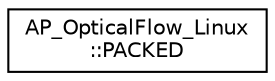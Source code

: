 digraph "Graphical Class Hierarchy"
{
 // INTERACTIVE_SVG=YES
  edge [fontname="Helvetica",fontsize="10",labelfontname="Helvetica",labelfontsize="10"];
  node [fontname="Helvetica",fontsize="10",shape=record];
  rankdir="LR";
  Node1 [label="AP_OpticalFlow_Linux\l::PACKED",height=0.2,width=0.4,color="black", fillcolor="white", style="filled",URL="$structAP__OpticalFlow__Linux_1_1PACKED.html"];
}
